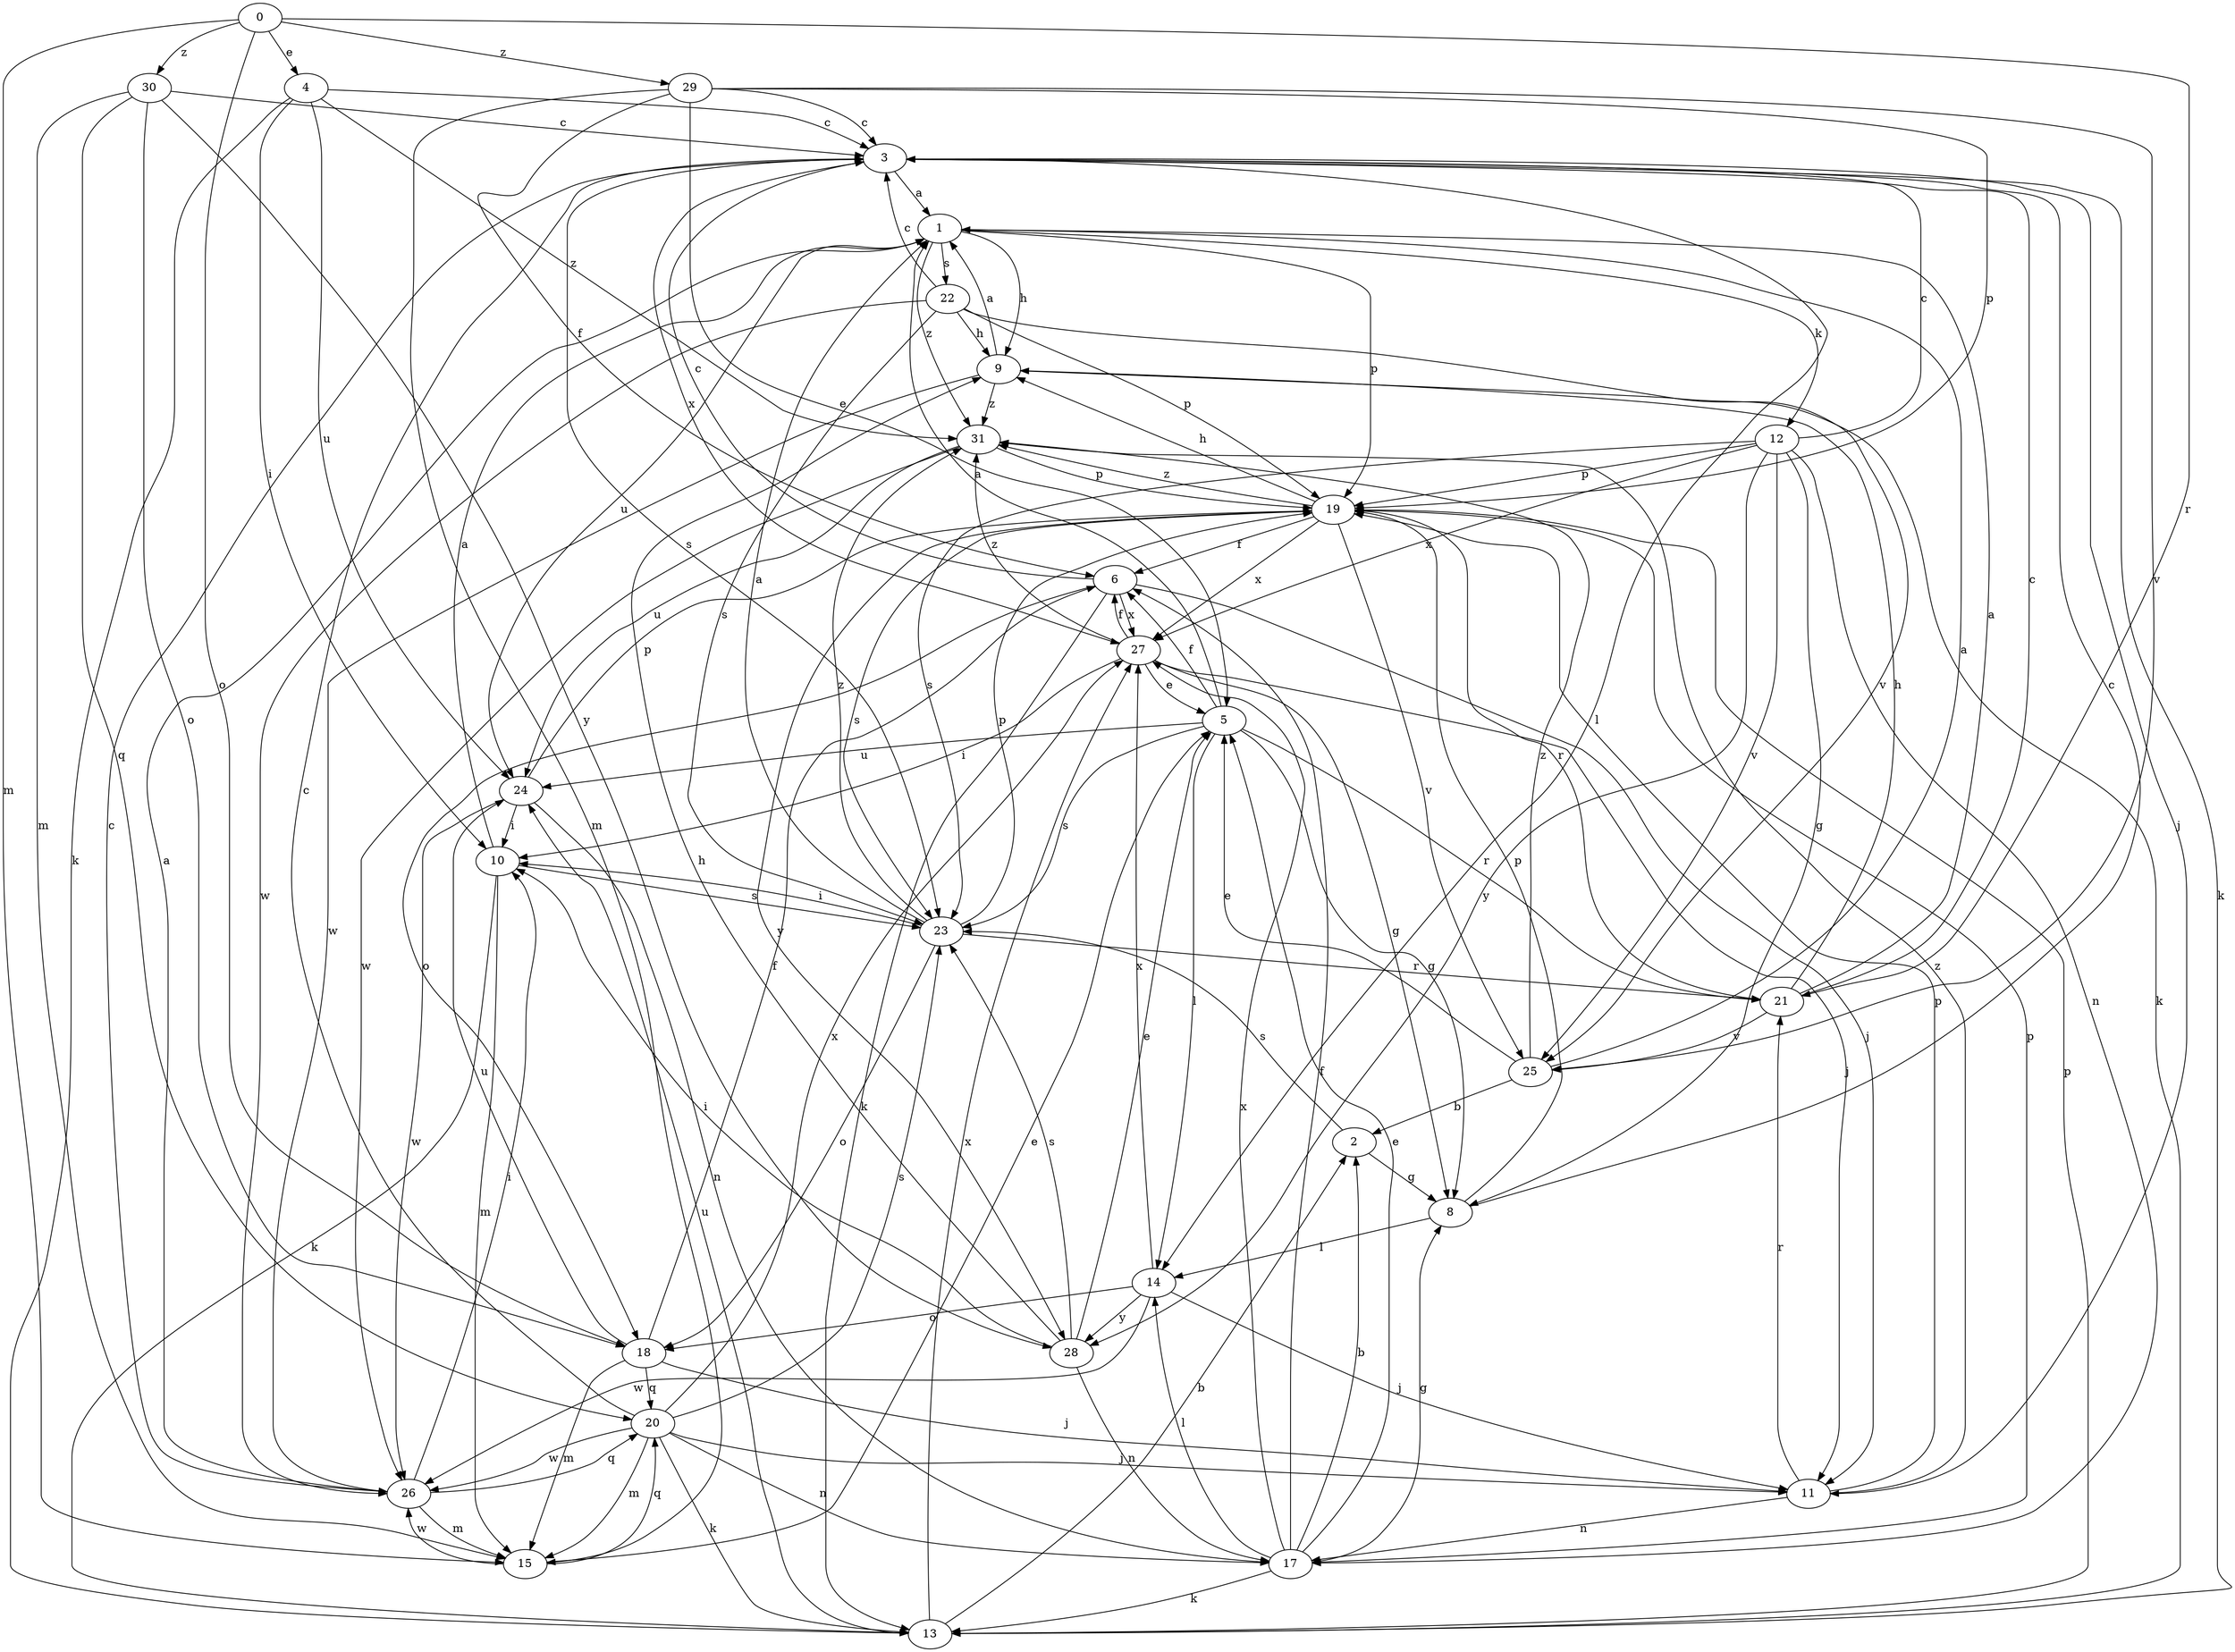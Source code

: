 strict digraph  {
0;
1;
2;
3;
4;
5;
6;
8;
9;
10;
11;
12;
13;
14;
15;
17;
18;
19;
20;
21;
22;
23;
24;
25;
26;
27;
28;
29;
30;
31;
0 -> 4  [label=e];
0 -> 15  [label=m];
0 -> 18  [label=o];
0 -> 21  [label=r];
0 -> 29  [label=z];
0 -> 30  [label=z];
1 -> 9  [label=h];
1 -> 12  [label=k];
1 -> 19  [label=p];
1 -> 22  [label=s];
1 -> 24  [label=u];
1 -> 31  [label=z];
2 -> 8  [label=g];
2 -> 23  [label=s];
3 -> 1  [label=a];
3 -> 11  [label=j];
3 -> 13  [label=k];
3 -> 14  [label=l];
3 -> 23  [label=s];
3 -> 27  [label=x];
4 -> 3  [label=c];
4 -> 10  [label=i];
4 -> 13  [label=k];
4 -> 24  [label=u];
4 -> 31  [label=z];
5 -> 1  [label=a];
5 -> 6  [label=f];
5 -> 8  [label=g];
5 -> 14  [label=l];
5 -> 21  [label=r];
5 -> 23  [label=s];
5 -> 24  [label=u];
6 -> 3  [label=c];
6 -> 11  [label=j];
6 -> 13  [label=k];
6 -> 18  [label=o];
6 -> 27  [label=x];
8 -> 3  [label=c];
8 -> 14  [label=l];
8 -> 19  [label=p];
9 -> 1  [label=a];
9 -> 13  [label=k];
9 -> 26  [label=w];
9 -> 31  [label=z];
10 -> 1  [label=a];
10 -> 13  [label=k];
10 -> 15  [label=m];
10 -> 23  [label=s];
11 -> 17  [label=n];
11 -> 19  [label=p];
11 -> 21  [label=r];
11 -> 31  [label=z];
12 -> 3  [label=c];
12 -> 8  [label=g];
12 -> 17  [label=n];
12 -> 19  [label=p];
12 -> 23  [label=s];
12 -> 25  [label=v];
12 -> 27  [label=x];
12 -> 28  [label=y];
13 -> 2  [label=b];
13 -> 19  [label=p];
13 -> 24  [label=u];
13 -> 27  [label=x];
14 -> 11  [label=j];
14 -> 18  [label=o];
14 -> 26  [label=w];
14 -> 27  [label=x];
14 -> 28  [label=y];
15 -> 5  [label=e];
15 -> 20  [label=q];
15 -> 26  [label=w];
17 -> 2  [label=b];
17 -> 5  [label=e];
17 -> 6  [label=f];
17 -> 8  [label=g];
17 -> 13  [label=k];
17 -> 14  [label=l];
17 -> 19  [label=p];
17 -> 27  [label=x];
18 -> 6  [label=f];
18 -> 11  [label=j];
18 -> 15  [label=m];
18 -> 20  [label=q];
18 -> 24  [label=u];
19 -> 6  [label=f];
19 -> 9  [label=h];
19 -> 21  [label=r];
19 -> 23  [label=s];
19 -> 25  [label=v];
19 -> 27  [label=x];
19 -> 28  [label=y];
19 -> 31  [label=z];
20 -> 3  [label=c];
20 -> 11  [label=j];
20 -> 13  [label=k];
20 -> 15  [label=m];
20 -> 17  [label=n];
20 -> 23  [label=s];
20 -> 26  [label=w];
20 -> 27  [label=x];
21 -> 1  [label=a];
21 -> 3  [label=c];
21 -> 9  [label=h];
21 -> 25  [label=v];
22 -> 3  [label=c];
22 -> 9  [label=h];
22 -> 19  [label=p];
22 -> 23  [label=s];
22 -> 25  [label=v];
22 -> 26  [label=w];
23 -> 1  [label=a];
23 -> 10  [label=i];
23 -> 18  [label=o];
23 -> 19  [label=p];
23 -> 21  [label=r];
23 -> 31  [label=z];
24 -> 10  [label=i];
24 -> 17  [label=n];
24 -> 19  [label=p];
24 -> 26  [label=w];
25 -> 1  [label=a];
25 -> 2  [label=b];
25 -> 5  [label=e];
25 -> 31  [label=z];
26 -> 1  [label=a];
26 -> 3  [label=c];
26 -> 10  [label=i];
26 -> 15  [label=m];
26 -> 20  [label=q];
27 -> 5  [label=e];
27 -> 6  [label=f];
27 -> 8  [label=g];
27 -> 10  [label=i];
27 -> 11  [label=j];
27 -> 31  [label=z];
28 -> 5  [label=e];
28 -> 9  [label=h];
28 -> 10  [label=i];
28 -> 17  [label=n];
28 -> 23  [label=s];
29 -> 3  [label=c];
29 -> 5  [label=e];
29 -> 6  [label=f];
29 -> 15  [label=m];
29 -> 19  [label=p];
29 -> 25  [label=v];
30 -> 3  [label=c];
30 -> 15  [label=m];
30 -> 18  [label=o];
30 -> 20  [label=q];
30 -> 28  [label=y];
31 -> 19  [label=p];
31 -> 24  [label=u];
31 -> 26  [label=w];
}
